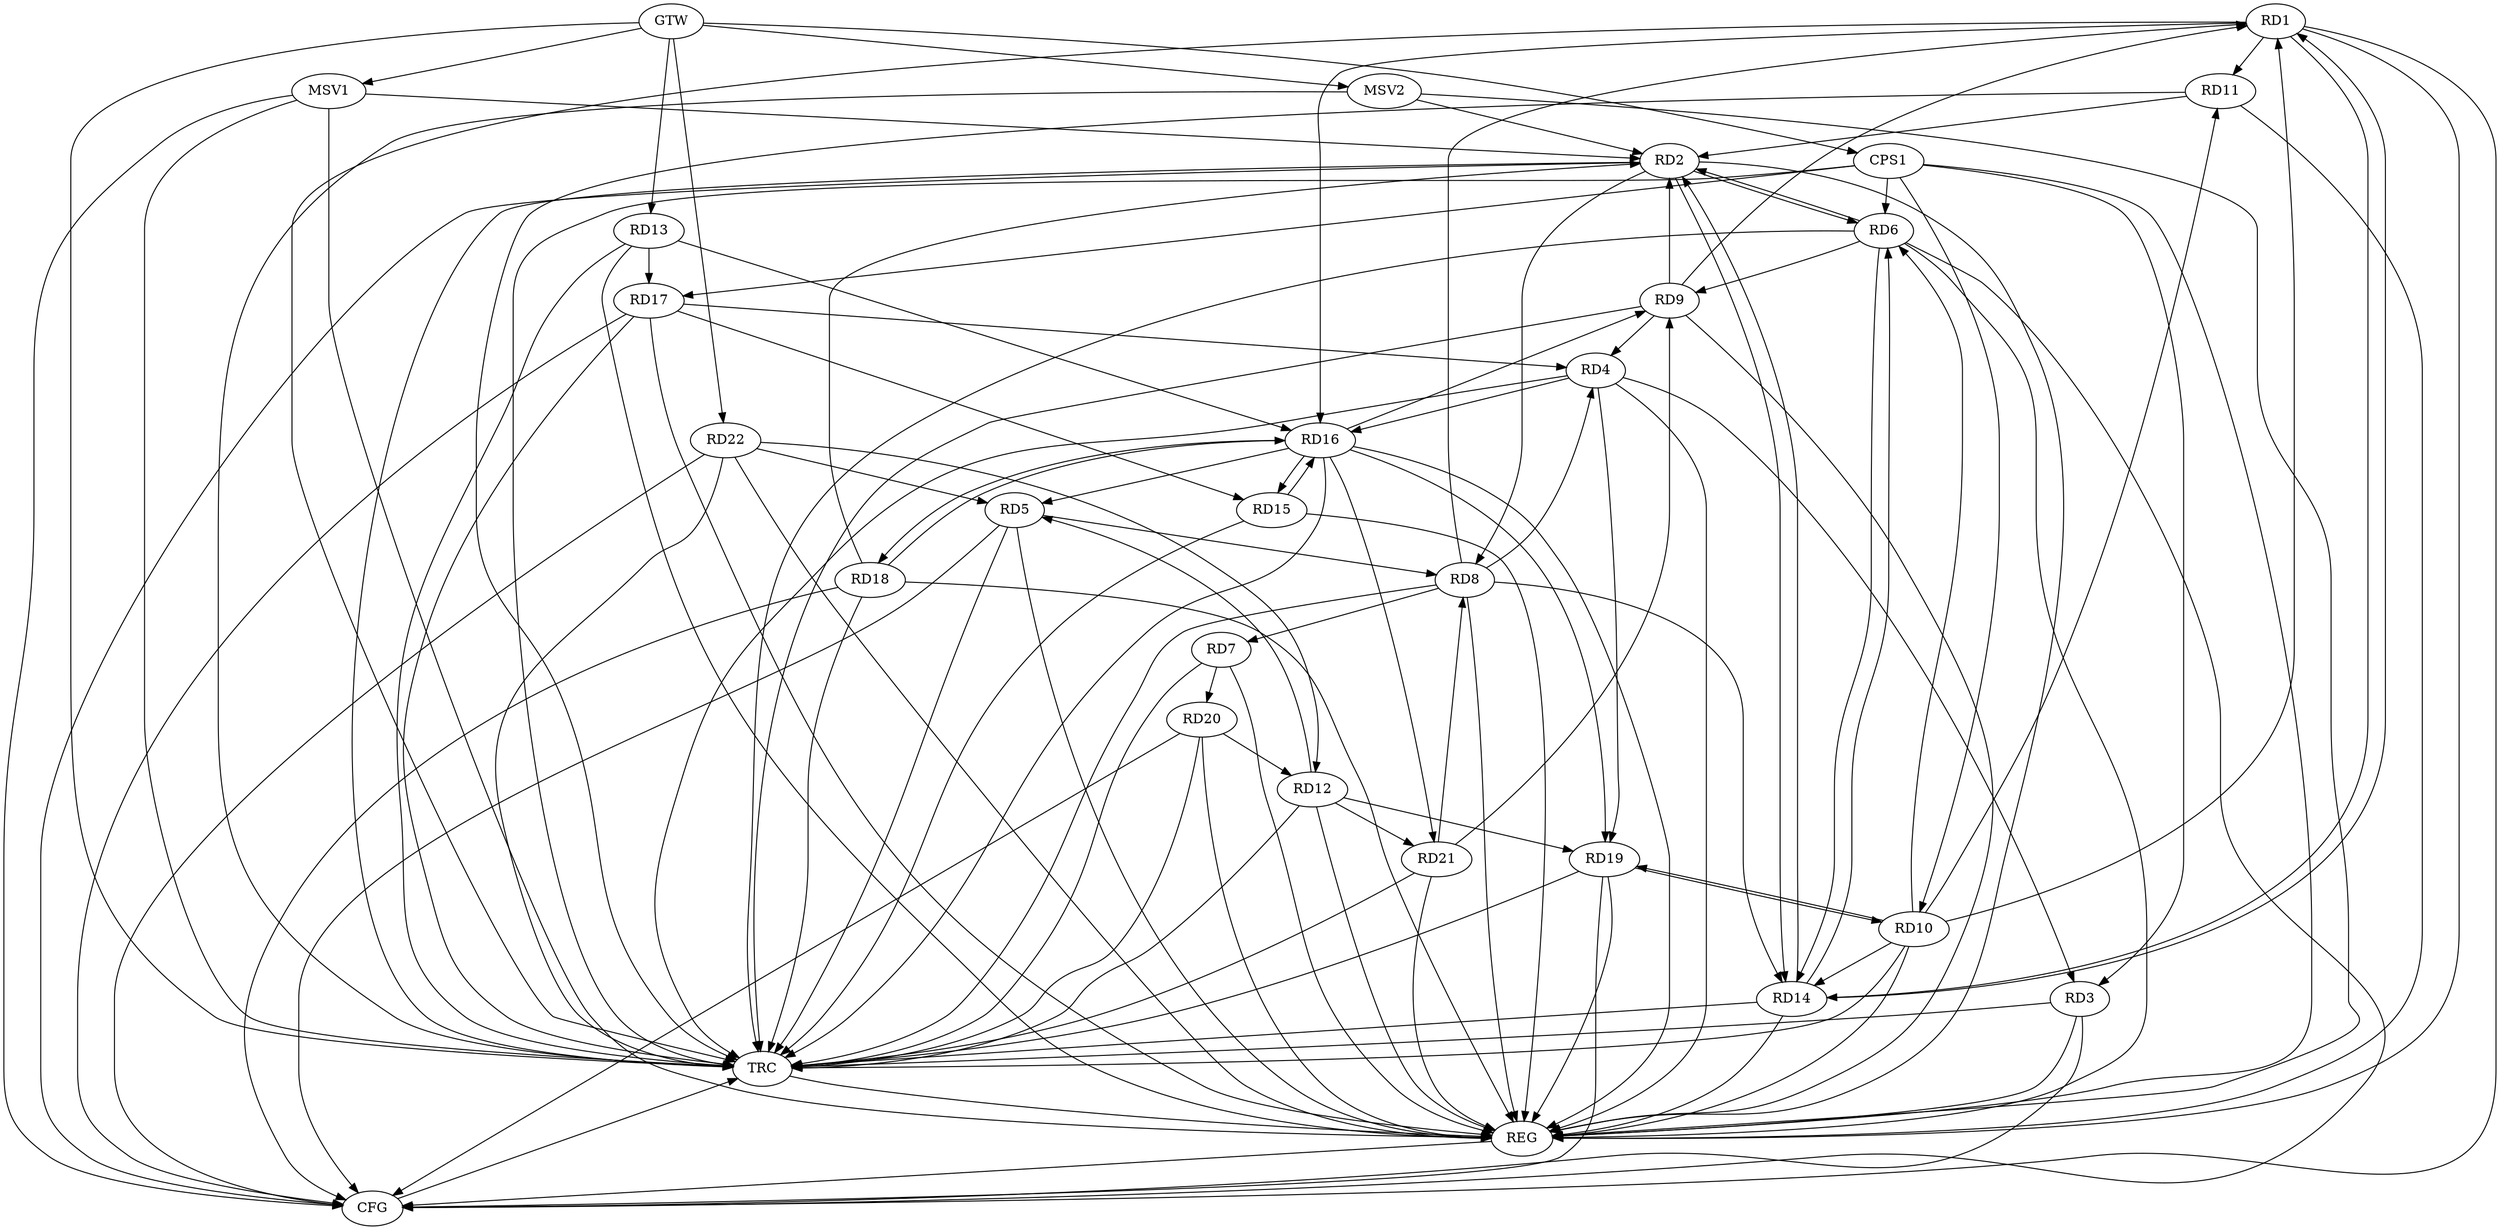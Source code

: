 strict digraph G {
  RD1 [ label="RD1" ];
  RD2 [ label="RD2" ];
  RD3 [ label="RD3" ];
  RD4 [ label="RD4" ];
  RD5 [ label="RD5" ];
  RD6 [ label="RD6" ];
  RD7 [ label="RD7" ];
  RD8 [ label="RD8" ];
  RD9 [ label="RD9" ];
  RD10 [ label="RD10" ];
  RD11 [ label="RD11" ];
  RD12 [ label="RD12" ];
  RD13 [ label="RD13" ];
  RD14 [ label="RD14" ];
  RD15 [ label="RD15" ];
  RD16 [ label="RD16" ];
  RD17 [ label="RD17" ];
  RD18 [ label="RD18" ];
  RD19 [ label="RD19" ];
  RD20 [ label="RD20" ];
  RD21 [ label="RD21" ];
  RD22 [ label="RD22" ];
  CPS1 [ label="CPS1" ];
  GTW [ label="GTW" ];
  REG [ label="REG" ];
  CFG [ label="CFG" ];
  TRC [ label="TRC" ];
  MSV1 [ label="MSV1" ];
  MSV2 [ label="MSV2" ];
  RD8 -> RD1;
  RD9 -> RD1;
  RD10 -> RD1;
  RD1 -> RD11;
  RD1 -> RD14;
  RD14 -> RD1;
  RD1 -> RD16;
  RD2 -> RD6;
  RD6 -> RD2;
  RD2 -> RD8;
  RD9 -> RD2;
  RD11 -> RD2;
  RD2 -> RD14;
  RD14 -> RD2;
  RD18 -> RD2;
  RD4 -> RD3;
  RD8 -> RD4;
  RD9 -> RD4;
  RD4 -> RD16;
  RD17 -> RD4;
  RD4 -> RD19;
  RD5 -> RD8;
  RD12 -> RD5;
  RD16 -> RD5;
  RD22 -> RD5;
  RD6 -> RD9;
  RD10 -> RD6;
  RD6 -> RD14;
  RD14 -> RD6;
  RD8 -> RD7;
  RD7 -> RD20;
  RD8 -> RD14;
  RD21 -> RD8;
  RD16 -> RD9;
  RD21 -> RD9;
  RD10 -> RD11;
  RD10 -> RD14;
  RD10 -> RD19;
  RD19 -> RD10;
  RD12 -> RD19;
  RD20 -> RD12;
  RD12 -> RD21;
  RD22 -> RD12;
  RD13 -> RD16;
  RD13 -> RD17;
  RD15 -> RD16;
  RD16 -> RD15;
  RD17 -> RD15;
  RD16 -> RD18;
  RD18 -> RD16;
  RD16 -> RD19;
  RD16 -> RD21;
  CPS1 -> RD3;
  CPS1 -> RD10;
  CPS1 -> RD17;
  CPS1 -> RD6;
  GTW -> RD13;
  GTW -> RD22;
  GTW -> CPS1;
  RD1 -> REG;
  RD2 -> REG;
  RD3 -> REG;
  RD4 -> REG;
  RD5 -> REG;
  RD6 -> REG;
  RD7 -> REG;
  RD8 -> REG;
  RD9 -> REG;
  RD10 -> REG;
  RD11 -> REG;
  RD12 -> REG;
  RD13 -> REG;
  RD14 -> REG;
  RD15 -> REG;
  RD16 -> REG;
  RD17 -> REG;
  RD18 -> REG;
  RD19 -> REG;
  RD20 -> REG;
  RD21 -> REG;
  RD22 -> REG;
  CPS1 -> REG;
  RD3 -> CFG;
  RD18 -> CFG;
  RD22 -> CFG;
  RD19 -> CFG;
  RD5 -> CFG;
  RD17 -> CFG;
  RD1 -> CFG;
  RD20 -> CFG;
  RD6 -> CFG;
  RD2 -> CFG;
  REG -> CFG;
  RD1 -> TRC;
  RD2 -> TRC;
  RD3 -> TRC;
  RD4 -> TRC;
  RD5 -> TRC;
  RD6 -> TRC;
  RD7 -> TRC;
  RD8 -> TRC;
  RD9 -> TRC;
  RD10 -> TRC;
  RD11 -> TRC;
  RD12 -> TRC;
  RD13 -> TRC;
  RD14 -> TRC;
  RD15 -> TRC;
  RD16 -> TRC;
  RD17 -> TRC;
  RD18 -> TRC;
  RD19 -> TRC;
  RD20 -> TRC;
  RD21 -> TRC;
  RD22 -> TRC;
  CPS1 -> TRC;
  GTW -> TRC;
  CFG -> TRC;
  TRC -> REG;
  MSV1 -> RD2;
  GTW -> MSV1;
  MSV1 -> REG;
  MSV1 -> TRC;
  MSV1 -> CFG;
  MSV2 -> RD2;
  GTW -> MSV2;
  MSV2 -> REG;
  MSV2 -> TRC;
}
